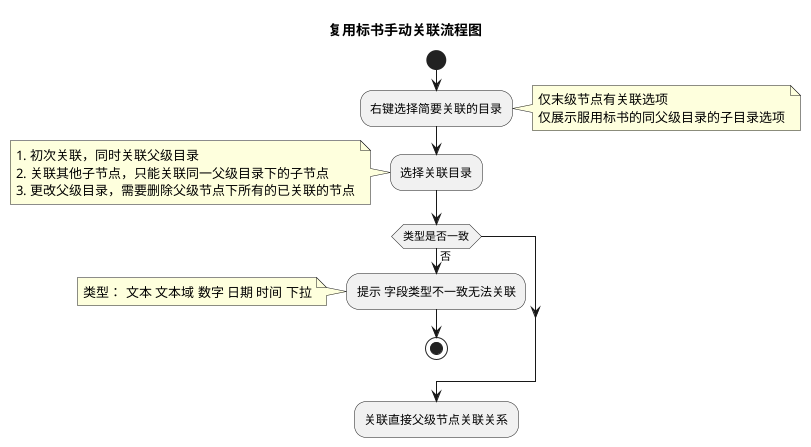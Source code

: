 @startuml
title 复用标书手动关联流程图
start
:右键选择简要关联的目录;
note right
仅末级节点有关联选项
仅展示服用标书的同父级目录的子目录选项
endnote
:选择关联目录;
note
   1. 初次关联，同时关联父级目录
   2. 关联其他子节点，只能关联同一父级目录下的子节点
   3. 更改父级目录，需要删除父级节点下所有的已关联的节点
endnote
if (类型是否一致) is  (否) then
    :提示 字段类型不一致无法关联;
    note
    类型： 文本 文本域 数字 日期 时间 下拉
    endnote
    stop;
endif
:关联直接父级节点关联关系;

@enduml
